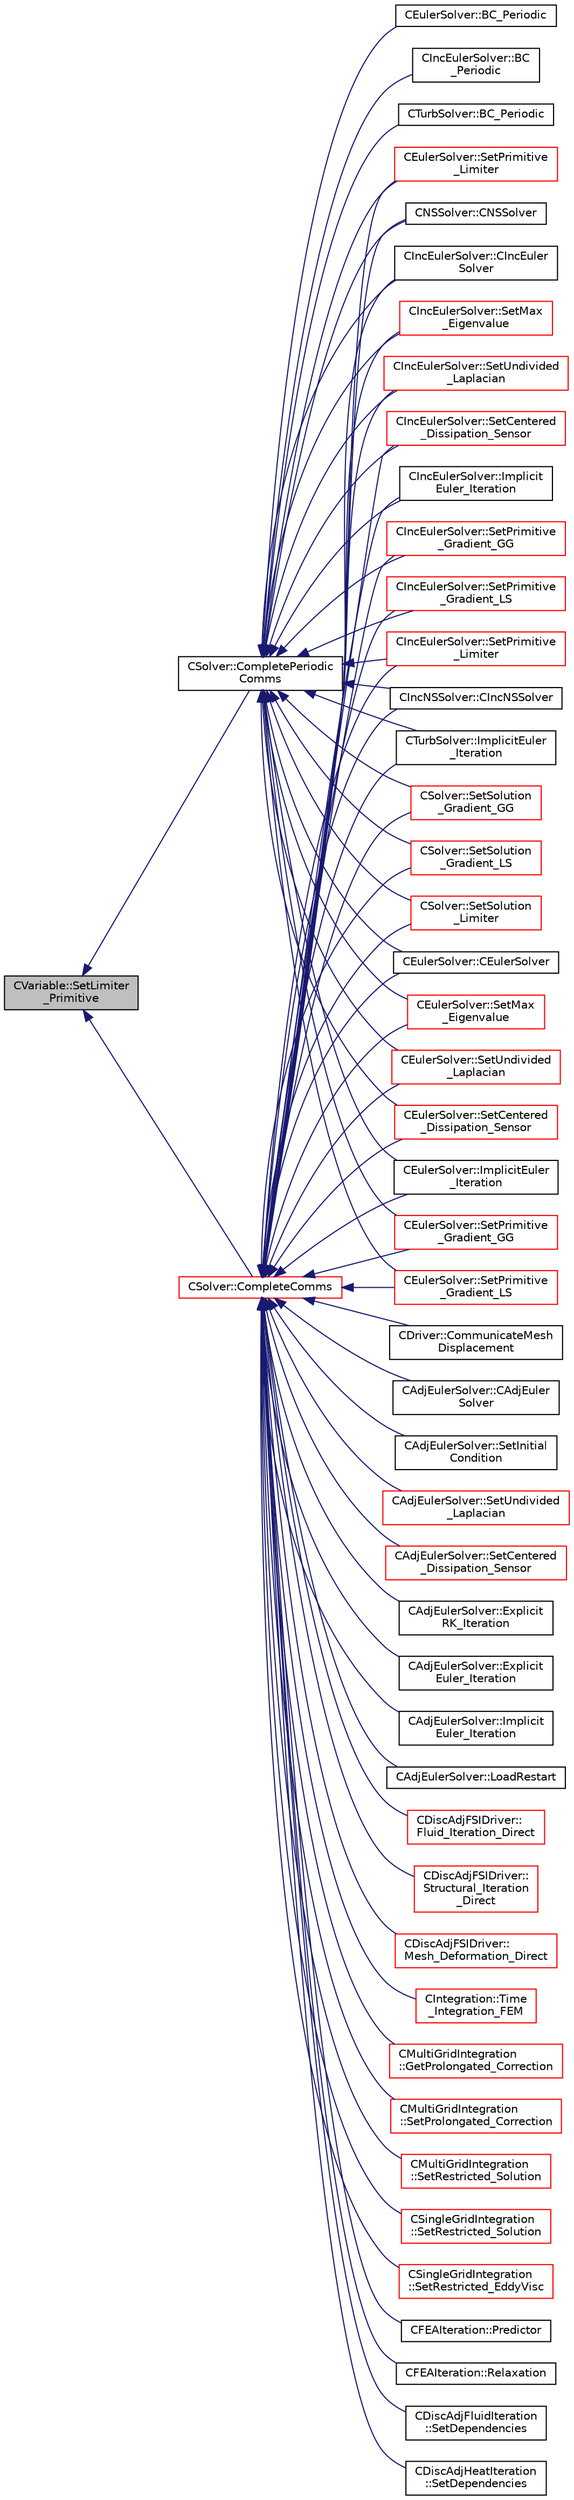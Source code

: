 digraph "CVariable::SetLimiter_Primitive"
{
  edge [fontname="Helvetica",fontsize="10",labelfontname="Helvetica",labelfontsize="10"];
  node [fontname="Helvetica",fontsize="10",shape=record];
  rankdir="LR";
  Node5329 [label="CVariable::SetLimiter\l_Primitive",height=0.2,width=0.4,color="black", fillcolor="grey75", style="filled", fontcolor="black"];
  Node5329 -> Node5330 [dir="back",color="midnightblue",fontsize="10",style="solid",fontname="Helvetica"];
  Node5330 [label="CSolver::CompletePeriodic\lComms",height=0.2,width=0.4,color="black", fillcolor="white", style="filled",URL="$class_c_solver.html#a7e77df2076057995213de49d4ca2e7c7",tooltip="Routine to complete the set of non-blocking periodic communications launched by InitiatePeriodicComms..."];
  Node5330 -> Node5331 [dir="back",color="midnightblue",fontsize="10",style="solid",fontname="Helvetica"];
  Node5331 [label="CEulerSolver::CEulerSolver",height=0.2,width=0.4,color="black", fillcolor="white", style="filled",URL="$class_c_euler_solver.html#ae1e74218b4e943111b100d7ddcbd4db9"];
  Node5330 -> Node5332 [dir="back",color="midnightblue",fontsize="10",style="solid",fontname="Helvetica"];
  Node5332 [label="CEulerSolver::SetMax\l_Eigenvalue",height=0.2,width=0.4,color="red", fillcolor="white", style="filled",URL="$class_c_euler_solver.html#a76f7fdf349ae41c6f0cf4df82b571fb1",tooltip="Compute the max eigenvalue. "];
  Node5330 -> Node5335 [dir="back",color="midnightblue",fontsize="10",style="solid",fontname="Helvetica"];
  Node5335 [label="CEulerSolver::SetUndivided\l_Laplacian",height=0.2,width=0.4,color="red", fillcolor="white", style="filled",URL="$class_c_euler_solver.html#adc7c82a25b8be22b16b5452c1992744f",tooltip="Compute the undivided laplacian for the solution, except the energy equation. "];
  Node5330 -> Node5336 [dir="back",color="midnightblue",fontsize="10",style="solid",fontname="Helvetica"];
  Node5336 [label="CEulerSolver::SetCentered\l_Dissipation_Sensor",height=0.2,width=0.4,color="red", fillcolor="white", style="filled",URL="$class_c_euler_solver.html#a2f4e3619ae65c63cbda1ef2098441ab4",tooltip="Compute a pressure sensor switch. "];
  Node5330 -> Node5337 [dir="back",color="midnightblue",fontsize="10",style="solid",fontname="Helvetica"];
  Node5337 [label="CEulerSolver::ImplicitEuler\l_Iteration",height=0.2,width=0.4,color="black", fillcolor="white", style="filled",URL="$class_c_euler_solver.html#a4e8277fc44dc97c8d73fbe3347204372",tooltip="Update the solution using an implicit Euler scheme. "];
  Node5330 -> Node5338 [dir="back",color="midnightblue",fontsize="10",style="solid",fontname="Helvetica"];
  Node5338 [label="CEulerSolver::SetPrimitive\l_Gradient_GG",height=0.2,width=0.4,color="red", fillcolor="white", style="filled",URL="$class_c_euler_solver.html#a74fb3b502b83371fcf0728ec546e039b",tooltip="Compute the gradient of the primitive variables using Green-Gauss method, and stores the result in th..."];
  Node5330 -> Node5339 [dir="back",color="midnightblue",fontsize="10",style="solid",fontname="Helvetica"];
  Node5339 [label="CEulerSolver::SetPrimitive\l_Gradient_LS",height=0.2,width=0.4,color="red", fillcolor="white", style="filled",URL="$class_c_euler_solver.html#a734d5bd064215fb722477f39993155d4",tooltip="Compute the gradient of the primitive variables using a Least-Squares method, and stores the result i..."];
  Node5330 -> Node5340 [dir="back",color="midnightblue",fontsize="10",style="solid",fontname="Helvetica"];
  Node5340 [label="CEulerSolver::SetPrimitive\l_Limiter",height=0.2,width=0.4,color="red", fillcolor="white", style="filled",URL="$class_c_euler_solver.html#a43004a7f0fad7a6d1f435144710bf13e",tooltip="Compute the limiter of the primitive variables. "];
  Node5330 -> Node5341 [dir="back",color="midnightblue",fontsize="10",style="solid",fontname="Helvetica"];
  Node5341 [label="CEulerSolver::BC_Periodic",height=0.2,width=0.4,color="black", fillcolor="white", style="filled",URL="$class_c_euler_solver.html#a9bd458698ede3dffd1b4d1f974f39b03",tooltip="Impose a periodic boundary condition by summing contributions from the complete control volume..."];
  Node5330 -> Node5342 [dir="back",color="midnightblue",fontsize="10",style="solid",fontname="Helvetica"];
  Node5342 [label="CNSSolver::CNSSolver",height=0.2,width=0.4,color="black", fillcolor="white", style="filled",URL="$class_c_n_s_solver.html#a2a8ad49c42b4546696e631cf44b7788b"];
  Node5330 -> Node5343 [dir="back",color="midnightblue",fontsize="10",style="solid",fontname="Helvetica"];
  Node5343 [label="CIncEulerSolver::CIncEuler\lSolver",height=0.2,width=0.4,color="black", fillcolor="white", style="filled",URL="$class_c_inc_euler_solver.html#a91f644b8f9a00215bac5bcd31dfc06d8"];
  Node5330 -> Node5344 [dir="back",color="midnightblue",fontsize="10",style="solid",fontname="Helvetica"];
  Node5344 [label="CIncEulerSolver::SetMax\l_Eigenvalue",height=0.2,width=0.4,color="red", fillcolor="white", style="filled",URL="$class_c_inc_euler_solver.html#ab804c5648aa5dd71ea12a57997167984",tooltip="Compute the max eigenvalue. "];
  Node5330 -> Node5347 [dir="back",color="midnightblue",fontsize="10",style="solid",fontname="Helvetica"];
  Node5347 [label="CIncEulerSolver::SetUndivided\l_Laplacian",height=0.2,width=0.4,color="red", fillcolor="white", style="filled",URL="$class_c_inc_euler_solver.html#a8b5d7772432b9759213892a50621c329",tooltip="Compute the undivided laplacian for the solution, except the energy equation. "];
  Node5330 -> Node5348 [dir="back",color="midnightblue",fontsize="10",style="solid",fontname="Helvetica"];
  Node5348 [label="CIncEulerSolver::SetCentered\l_Dissipation_Sensor",height=0.2,width=0.4,color="red", fillcolor="white", style="filled",URL="$class_c_inc_euler_solver.html#a2323a0e322236c24668be8750dbaf237",tooltip="Compute a pressure sensor switch. "];
  Node5330 -> Node5349 [dir="back",color="midnightblue",fontsize="10",style="solid",fontname="Helvetica"];
  Node5349 [label="CIncEulerSolver::Implicit\lEuler_Iteration",height=0.2,width=0.4,color="black", fillcolor="white", style="filled",URL="$class_c_inc_euler_solver.html#ad84dd4225bb9d158c52b26e2f30f6fa7",tooltip="Update the solution using an implicit Euler scheme. "];
  Node5330 -> Node5350 [dir="back",color="midnightblue",fontsize="10",style="solid",fontname="Helvetica"];
  Node5350 [label="CIncEulerSolver::SetPrimitive\l_Gradient_GG",height=0.2,width=0.4,color="red", fillcolor="white", style="filled",URL="$class_c_inc_euler_solver.html#a856a6db100c40b9c3df557d1dfe72c2b",tooltip="Compute the gradient of the primitive variables using Green-Gauss method, and stores the result in th..."];
  Node5330 -> Node5351 [dir="back",color="midnightblue",fontsize="10",style="solid",fontname="Helvetica"];
  Node5351 [label="CIncEulerSolver::SetPrimitive\l_Gradient_LS",height=0.2,width=0.4,color="red", fillcolor="white", style="filled",URL="$class_c_inc_euler_solver.html#a3e3355cbeb9d265f4073cca113b9d46e",tooltip="Compute the gradient of the primitive variables using a Least-Squares method, and stores the result i..."];
  Node5330 -> Node5352 [dir="back",color="midnightblue",fontsize="10",style="solid",fontname="Helvetica"];
  Node5352 [label="CIncEulerSolver::SetPrimitive\l_Limiter",height=0.2,width=0.4,color="red", fillcolor="white", style="filled",URL="$class_c_inc_euler_solver.html#a00bd56828c4e41ec3ff1e8753cb320ec",tooltip="Compute the limiter of the primitive variables. "];
  Node5330 -> Node5353 [dir="back",color="midnightblue",fontsize="10",style="solid",fontname="Helvetica"];
  Node5353 [label="CIncEulerSolver::BC\l_Periodic",height=0.2,width=0.4,color="black", fillcolor="white", style="filled",URL="$class_c_inc_euler_solver.html#a994af5dbe296f8a1873e416c3b2fc2a7",tooltip="Impose a periodic boundary condition by summing contributions from the complete control volume..."];
  Node5330 -> Node5354 [dir="back",color="midnightblue",fontsize="10",style="solid",fontname="Helvetica"];
  Node5354 [label="CIncNSSolver::CIncNSSolver",height=0.2,width=0.4,color="black", fillcolor="white", style="filled",URL="$class_c_inc_n_s_solver.html#a82152ac7e91fb1c5c073d98a1f08e2aa"];
  Node5330 -> Node5355 [dir="back",color="midnightblue",fontsize="10",style="solid",fontname="Helvetica"];
  Node5355 [label="CTurbSolver::BC_Periodic",height=0.2,width=0.4,color="black", fillcolor="white", style="filled",URL="$class_c_turb_solver.html#a954cfdd45dfce9df024a30b558b54b25",tooltip="Impose a periodic boundary condition by summing contributions from the complete control volume..."];
  Node5330 -> Node5356 [dir="back",color="midnightblue",fontsize="10",style="solid",fontname="Helvetica"];
  Node5356 [label="CTurbSolver::ImplicitEuler\l_Iteration",height=0.2,width=0.4,color="black", fillcolor="white", style="filled",URL="$class_c_turb_solver.html#af7a0ab68fbb2925c56863df97b3ea4ee",tooltip="Update the solution using an implicit solver. "];
  Node5330 -> Node5357 [dir="back",color="midnightblue",fontsize="10",style="solid",fontname="Helvetica"];
  Node5357 [label="CSolver::SetSolution\l_Gradient_GG",height=0.2,width=0.4,color="red", fillcolor="white", style="filled",URL="$class_c_solver.html#aac4d5e5f3ff20e7e37d55fa5e4ed3647",tooltip="Compute the Green-Gauss gradient of the solution. "];
  Node5330 -> Node5366 [dir="back",color="midnightblue",fontsize="10",style="solid",fontname="Helvetica"];
  Node5366 [label="CSolver::SetSolution\l_Gradient_LS",height=0.2,width=0.4,color="red", fillcolor="white", style="filled",URL="$class_c_solver.html#ac4d9cf9609d7bdb52e7f1dc9cc8b4c1f",tooltip="Compute the Least Squares gradient of the solution. "];
  Node5330 -> Node5367 [dir="back",color="midnightblue",fontsize="10",style="solid",fontname="Helvetica"];
  Node5367 [label="CSolver::SetSolution\l_Limiter",height=0.2,width=0.4,color="red", fillcolor="white", style="filled",URL="$class_c_solver.html#a641e9c59698ab9c7c2fb91107ad70d77",tooltip="Compute slope limiter. "];
  Node5329 -> Node5368 [dir="back",color="midnightblue",fontsize="10",style="solid",fontname="Helvetica"];
  Node5368 [label="CSolver::CompleteComms",height=0.2,width=0.4,color="red", fillcolor="white", style="filled",URL="$class_c_solver.html#a8d3046ad54e177f0705a2bff99c1cf16",tooltip="Routine to complete the set of non-blocking communications launched by InitiateComms() and unpacking ..."];
  Node5368 -> Node5369 [dir="back",color="midnightblue",fontsize="10",style="solid",fontname="Helvetica"];
  Node5369 [label="CDiscAdjFSIDriver::\lFluid_Iteration_Direct",height=0.2,width=0.4,color="red", fillcolor="white", style="filled",URL="$class_c_disc_adj_f_s_i_driver.html#aade7f9d8b7f7f1ddccfdc62d3b1fdaa8",tooltip="Run a direct flow iteration. "];
  Node5368 -> Node5374 [dir="back",color="midnightblue",fontsize="10",style="solid",fontname="Helvetica"];
  Node5374 [label="CDiscAdjFSIDriver::\lStructural_Iteration\l_Direct",height=0.2,width=0.4,color="red", fillcolor="white", style="filled",URL="$class_c_disc_adj_f_s_i_driver.html#aef8192d6dd5451f1e496e9847c2c5c65",tooltip="Run a direct structural iteration. "];
  Node5368 -> Node5375 [dir="back",color="midnightblue",fontsize="10",style="solid",fontname="Helvetica"];
  Node5375 [label="CDiscAdjFSIDriver::\lMesh_Deformation_Direct",height=0.2,width=0.4,color="red", fillcolor="white", style="filled",URL="$class_c_disc_adj_f_s_i_driver.html#ad683500d6b3773af342165b1b18f5c59",tooltip="Run a direct mesh deformation. "];
  Node5368 -> Node5376 [dir="back",color="midnightblue",fontsize="10",style="solid",fontname="Helvetica"];
  Node5376 [label="CIntegration::Time\l_Integration_FEM",height=0.2,width=0.4,color="red", fillcolor="white", style="filled",URL="$class_c_integration.html#a4ac7acdec8fdf941a4efc90b3f82a68c",tooltip="Do the time integration (explicit or implicit) of the numerical system on a FEM framework. "];
  Node5368 -> Node5378 [dir="back",color="midnightblue",fontsize="10",style="solid",fontname="Helvetica"];
  Node5378 [label="CMultiGridIntegration\l::GetProlongated_Correction",height=0.2,width=0.4,color="red", fillcolor="white", style="filled",URL="$class_c_multi_grid_integration.html#a29bf9a6e27f43e6b71704d05105a648d",tooltip="Compute the fine grid correction from the coarse solution. "];
  Node5368 -> Node5381 [dir="back",color="midnightblue",fontsize="10",style="solid",fontname="Helvetica"];
  Node5381 [label="CMultiGridIntegration\l::SetProlongated_Correction",height=0.2,width=0.4,color="red", fillcolor="white", style="filled",URL="$class_c_multi_grid_integration.html#a5d0d450972f5c004596b3f0abdae3015",tooltip="Set the value of the corrected fine grid solution. "];
  Node5368 -> Node5382 [dir="back",color="midnightblue",fontsize="10",style="solid",fontname="Helvetica"];
  Node5382 [label="CMultiGridIntegration\l::SetRestricted_Solution",height=0.2,width=0.4,color="red", fillcolor="white", style="filled",URL="$class_c_multi_grid_integration.html#a57c0f097c58c1d36ef8156b91350fd60",tooltip="Restrict solution from fine grid to a coarse grid. "];
  Node5368 -> Node5383 [dir="back",color="midnightblue",fontsize="10",style="solid",fontname="Helvetica"];
  Node5383 [label="CSingleGridIntegration\l::SetRestricted_Solution",height=0.2,width=0.4,color="red", fillcolor="white", style="filled",URL="$class_c_single_grid_integration.html#a035bbc4f261b680a4a651aa0af69437b",tooltip="Restrict solution from fine grid to a coarse grid. "];
  Node5368 -> Node5385 [dir="back",color="midnightblue",fontsize="10",style="solid",fontname="Helvetica"];
  Node5385 [label="CSingleGridIntegration\l::SetRestricted_EddyVisc",height=0.2,width=0.4,color="red", fillcolor="white", style="filled",URL="$class_c_single_grid_integration.html#ae875067fdaf103c36391ea21343e1731",tooltip="Restrict solution from fine grid to a coarse grid. "];
  Node5368 -> Node5386 [dir="back",color="midnightblue",fontsize="10",style="solid",fontname="Helvetica"];
  Node5386 [label="CFEAIteration::Predictor",height=0.2,width=0.4,color="black", fillcolor="white", style="filled",URL="$class_c_f_e_a_iteration.html#a00a378c1b0d9b95b250e208bcf1f420e",tooltip="Predictor. "];
  Node5368 -> Node5387 [dir="back",color="midnightblue",fontsize="10",style="solid",fontname="Helvetica"];
  Node5387 [label="CFEAIteration::Relaxation",height=0.2,width=0.4,color="black", fillcolor="white", style="filled",URL="$class_c_f_e_a_iteration.html#a840bd377c7050c57cb5f81799669b59f",tooltip="Relaxation. "];
  Node5368 -> Node5388 [dir="back",color="midnightblue",fontsize="10",style="solid",fontname="Helvetica"];
  Node5388 [label="CDiscAdjFluidIteration\l::SetDependencies",height=0.2,width=0.4,color="black", fillcolor="white", style="filled",URL="$class_c_disc_adj_fluid_iteration.html#aad302b77466b001d380ca8766ba8d85c",tooltip="Compute necessary variables that depend on the conservative variables or the mesh node positions (e..."];
  Node5368 -> Node5389 [dir="back",color="midnightblue",fontsize="10",style="solid",fontname="Helvetica"];
  Node5389 [label="CDiscAdjHeatIteration\l::SetDependencies",height=0.2,width=0.4,color="black", fillcolor="white", style="filled",URL="$class_c_disc_adj_heat_iteration.html#a8098b35364d0a2a7b1fa31850714e359",tooltip="Compute necessary variables that depend on the conservative variables or the mesh node positions (e..."];
  Node5368 -> Node5390 [dir="back",color="midnightblue",fontsize="10",style="solid",fontname="Helvetica"];
  Node5390 [label="CDriver::CommunicateMesh\lDisplacement",height=0.2,width=0.4,color="black", fillcolor="white", style="filled",URL="$class_c_driver.html#ab7774dbeec50826a830714585aa45740",tooltip="Communicate the boundary mesh displacements in a python call. "];
  Node5368 -> Node5391 [dir="back",color="midnightblue",fontsize="10",style="solid",fontname="Helvetica"];
  Node5391 [label="CAdjEulerSolver::CAdjEuler\lSolver",height=0.2,width=0.4,color="black", fillcolor="white", style="filled",URL="$class_c_adj_euler_solver.html#a0a739888df9436d4707665d152a7af1a"];
  Node5368 -> Node5392 [dir="back",color="midnightblue",fontsize="10",style="solid",fontname="Helvetica"];
  Node5392 [label="CAdjEulerSolver::SetInitial\lCondition",height=0.2,width=0.4,color="black", fillcolor="white", style="filled",URL="$class_c_adj_euler_solver.html#a9b83036ab8c37a1b24350704dcfeaeb3",tooltip="Set the initial condition for the Euler Equations. "];
  Node5368 -> Node5393 [dir="back",color="midnightblue",fontsize="10",style="solid",fontname="Helvetica"];
  Node5393 [label="CAdjEulerSolver::SetUndivided\l_Laplacian",height=0.2,width=0.4,color="red", fillcolor="white", style="filled",URL="$class_c_adj_euler_solver.html#a1872318f659d74b4e12d669095ee57b5",tooltip="Compute the undivided laplacian for the adjoint solution. "];
  Node5368 -> Node5394 [dir="back",color="midnightblue",fontsize="10",style="solid",fontname="Helvetica"];
  Node5394 [label="CAdjEulerSolver::SetCentered\l_Dissipation_Sensor",height=0.2,width=0.4,color="red", fillcolor="white", style="filled",URL="$class_c_adj_euler_solver.html#af1b72ed76900f821d2f51942cb4252db",tooltip="Compute the sensor for higher order dissipation control in rotating problems. "];
  Node5368 -> Node5395 [dir="back",color="midnightblue",fontsize="10",style="solid",fontname="Helvetica"];
  Node5395 [label="CAdjEulerSolver::Explicit\lRK_Iteration",height=0.2,width=0.4,color="black", fillcolor="white", style="filled",URL="$class_c_adj_euler_solver.html#a83de159f4bd062c776f07d087414a9cf",tooltip="Update the solution using a Runge-Kutta strategy. "];
  Node5368 -> Node5396 [dir="back",color="midnightblue",fontsize="10",style="solid",fontname="Helvetica"];
  Node5396 [label="CAdjEulerSolver::Explicit\lEuler_Iteration",height=0.2,width=0.4,color="black", fillcolor="white", style="filled",URL="$class_c_adj_euler_solver.html#a2863f1ed56105b595204ac31b3dab66b",tooltip="Update the solution using a explicit Euler scheme. "];
  Node5368 -> Node5397 [dir="back",color="midnightblue",fontsize="10",style="solid",fontname="Helvetica"];
  Node5397 [label="CAdjEulerSolver::Implicit\lEuler_Iteration",height=0.2,width=0.4,color="black", fillcolor="white", style="filled",URL="$class_c_adj_euler_solver.html#af64f459bce9498b1d19d8a645d0bc2c3",tooltip="Update the solution using an implicit solver. "];
  Node5368 -> Node5398 [dir="back",color="midnightblue",fontsize="10",style="solid",fontname="Helvetica"];
  Node5398 [label="CAdjEulerSolver::LoadRestart",height=0.2,width=0.4,color="black", fillcolor="white", style="filled",URL="$class_c_adj_euler_solver.html#acaf1ae2d6c07b492ab1eeca389881731",tooltip="Load a solution from a restart file. "];
  Node5368 -> Node5331 [dir="back",color="midnightblue",fontsize="10",style="solid",fontname="Helvetica"];
  Node5368 -> Node5332 [dir="back",color="midnightblue",fontsize="10",style="solid",fontname="Helvetica"];
  Node5368 -> Node5335 [dir="back",color="midnightblue",fontsize="10",style="solid",fontname="Helvetica"];
  Node5368 -> Node5336 [dir="back",color="midnightblue",fontsize="10",style="solid",fontname="Helvetica"];
  Node5368 -> Node5337 [dir="back",color="midnightblue",fontsize="10",style="solid",fontname="Helvetica"];
  Node5368 -> Node5338 [dir="back",color="midnightblue",fontsize="10",style="solid",fontname="Helvetica"];
  Node5368 -> Node5339 [dir="back",color="midnightblue",fontsize="10",style="solid",fontname="Helvetica"];
  Node5368 -> Node5340 [dir="back",color="midnightblue",fontsize="10",style="solid",fontname="Helvetica"];
  Node5368 -> Node5342 [dir="back",color="midnightblue",fontsize="10",style="solid",fontname="Helvetica"];
  Node5368 -> Node5343 [dir="back",color="midnightblue",fontsize="10",style="solid",fontname="Helvetica"];
  Node5368 -> Node5344 [dir="back",color="midnightblue",fontsize="10",style="solid",fontname="Helvetica"];
  Node5368 -> Node5347 [dir="back",color="midnightblue",fontsize="10",style="solid",fontname="Helvetica"];
  Node5368 -> Node5348 [dir="back",color="midnightblue",fontsize="10",style="solid",fontname="Helvetica"];
  Node5368 -> Node5349 [dir="back",color="midnightblue",fontsize="10",style="solid",fontname="Helvetica"];
  Node5368 -> Node5350 [dir="back",color="midnightblue",fontsize="10",style="solid",fontname="Helvetica"];
  Node5368 -> Node5351 [dir="back",color="midnightblue",fontsize="10",style="solid",fontname="Helvetica"];
  Node5368 -> Node5352 [dir="back",color="midnightblue",fontsize="10",style="solid",fontname="Helvetica"];
  Node5368 -> Node5354 [dir="back",color="midnightblue",fontsize="10",style="solid",fontname="Helvetica"];
  Node5368 -> Node5356 [dir="back",color="midnightblue",fontsize="10",style="solid",fontname="Helvetica"];
  Node5368 -> Node5357 [dir="back",color="midnightblue",fontsize="10",style="solid",fontname="Helvetica"];
  Node5368 -> Node5366 [dir="back",color="midnightblue",fontsize="10",style="solid",fontname="Helvetica"];
  Node5368 -> Node5367 [dir="back",color="midnightblue",fontsize="10",style="solid",fontname="Helvetica"];
}

